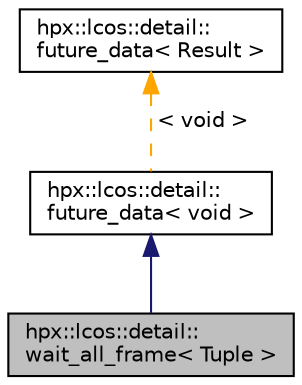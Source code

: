 digraph "hpx::lcos::detail::wait_all_frame&lt; Tuple &gt;"
{
  edge [fontname="Helvetica",fontsize="10",labelfontname="Helvetica",labelfontsize="10"];
  node [fontname="Helvetica",fontsize="10",shape=record];
  Node0 [label="hpx::lcos::detail::\lwait_all_frame\< Tuple \>",height=0.2,width=0.4,color="black", fillcolor="grey75", style="filled", fontcolor="black"];
  Node1 -> Node0 [dir="back",color="midnightblue",fontsize="10",style="solid",fontname="Helvetica"];
  Node1 [label="hpx::lcos::detail::\lfuture_data\< void \>",height=0.2,width=0.4,color="black", fillcolor="white", style="filled",URL="$d9/dfd/structhpx_1_1lcos_1_1detail_1_1future__data.html"];
  Node2 -> Node1 [dir="back",color="orange",fontsize="10",style="dashed",label=" \< void \>" ,fontname="Helvetica"];
  Node2 [label="hpx::lcos::detail::\lfuture_data\< Result \>",height=0.2,width=0.4,color="black", fillcolor="white", style="filled",URL="$d9/dfd/structhpx_1_1lcos_1_1detail_1_1future__data.html"];
}
